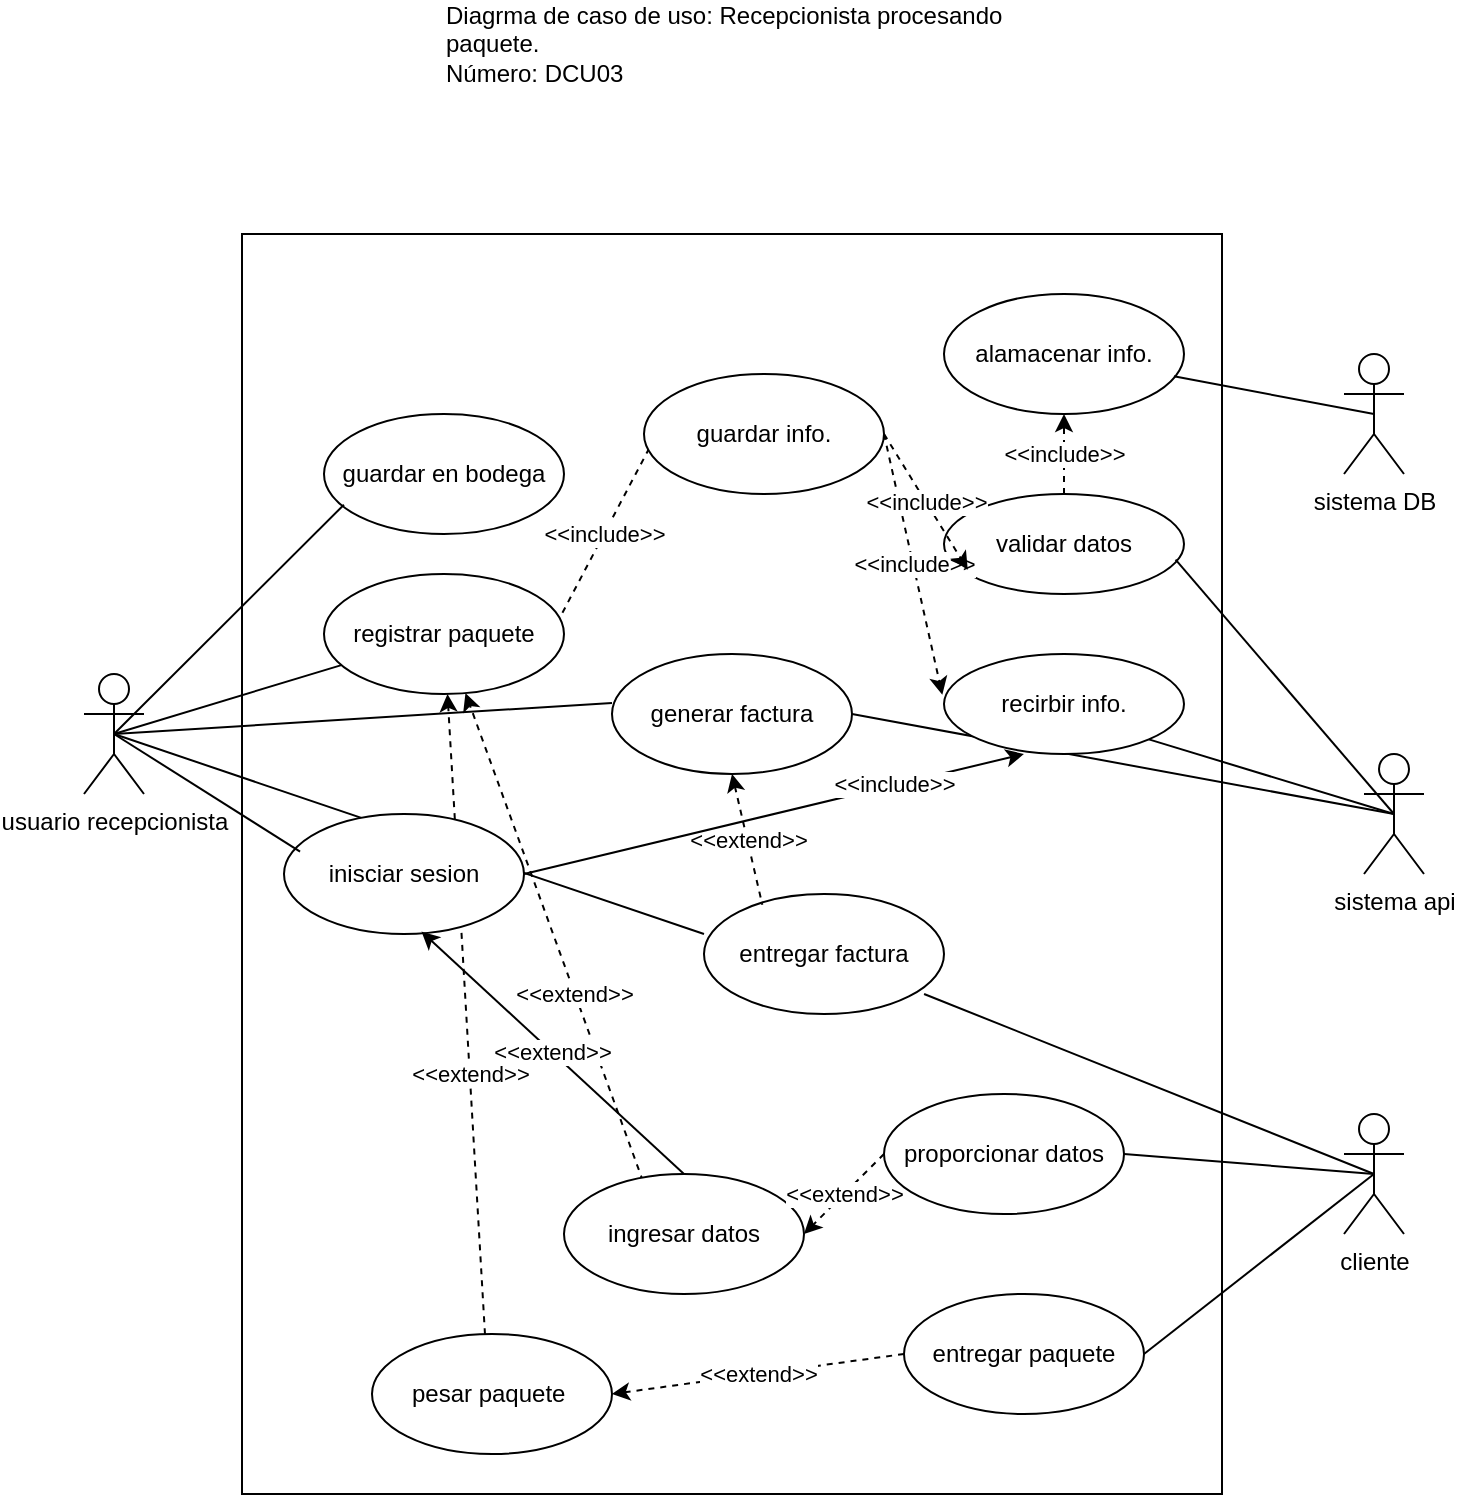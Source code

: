 <mxfile version="24.1.0" type="device">
  <diagram name="Página-1" id="EXphGmuYx8PSNwQGMPeE">
    <mxGraphModel dx="1050" dy="629" grid="1" gridSize="10" guides="1" tooltips="1" connect="1" arrows="1" fold="1" page="1" pageScale="1" pageWidth="827" pageHeight="1169" math="0" shadow="0">
      <root>
        <mxCell id="0" />
        <mxCell id="1" parent="0" />
        <mxCell id="4eiTz1GaAtA8JUbTIMj9-1" value="Diagrma de caso de uso: Recepcionista procesando paquete.&lt;br&gt;Número: DCU03" style="text;html=1;align=left;verticalAlign=middle;whiteSpace=wrap;rounded=0;" vertex="1" parent="1">
          <mxGeometry x="269" y="50" width="290" height="30" as="geometry" />
        </mxCell>
        <mxCell id="4eiTz1GaAtA8JUbTIMj9-2" value="" style="rounded=0;whiteSpace=wrap;html=1;" vertex="1" parent="1">
          <mxGeometry x="169" y="160" width="490" height="630" as="geometry" />
        </mxCell>
        <mxCell id="4eiTz1GaAtA8JUbTIMj9-16" style="rounded=0;orthogonalLoop=1;jettySize=auto;html=1;exitX=0.5;exitY=0.5;exitDx=0;exitDy=0;exitPerimeter=0;endArrow=none;endFill=0;" edge="1" parent="1" source="4eiTz1GaAtA8JUbTIMj9-3" target="4eiTz1GaAtA8JUbTIMj9-10">
          <mxGeometry relative="1" as="geometry" />
        </mxCell>
        <mxCell id="4eiTz1GaAtA8JUbTIMj9-3" value="usuario recepcionista" style="shape=umlActor;verticalLabelPosition=bottom;verticalAlign=top;html=1;outlineConnect=0;" vertex="1" parent="1">
          <mxGeometry x="90" y="380" width="30" height="60" as="geometry" />
        </mxCell>
        <mxCell id="4eiTz1GaAtA8JUbTIMj9-36" style="rounded=0;orthogonalLoop=1;jettySize=auto;html=1;exitX=0.5;exitY=0.5;exitDx=0;exitDy=0;exitPerimeter=0;entryX=1;entryY=1;entryDx=0;entryDy=0;endArrow=none;endFill=0;" edge="1" parent="1" source="4eiTz1GaAtA8JUbTIMj9-6" target="4eiTz1GaAtA8JUbTIMj9-31">
          <mxGeometry relative="1" as="geometry" />
        </mxCell>
        <mxCell id="4eiTz1GaAtA8JUbTIMj9-41" style="rounded=0;orthogonalLoop=1;jettySize=auto;html=1;exitX=0.5;exitY=0.5;exitDx=0;exitDy=0;exitPerimeter=0;entryX=1;entryY=0.5;entryDx=0;entryDy=0;endArrow=none;endFill=0;" edge="1" parent="1" source="4eiTz1GaAtA8JUbTIMj9-6" target="4eiTz1GaAtA8JUbTIMj9-12">
          <mxGeometry relative="1" as="geometry" />
        </mxCell>
        <mxCell id="4eiTz1GaAtA8JUbTIMj9-6" value="sistema api" style="shape=umlActor;verticalLabelPosition=bottom;verticalAlign=top;html=1;outlineConnect=0;" vertex="1" parent="1">
          <mxGeometry x="730" y="420" width="30" height="60" as="geometry" />
        </mxCell>
        <mxCell id="4eiTz1GaAtA8JUbTIMj9-7" value="sistema DB" style="shape=umlActor;verticalLabelPosition=bottom;verticalAlign=top;html=1;outlineConnect=0;" vertex="1" parent="1">
          <mxGeometry x="720" y="220" width="30" height="60" as="geometry" />
        </mxCell>
        <mxCell id="4eiTz1GaAtA8JUbTIMj9-23" style="rounded=0;orthogonalLoop=1;jettySize=auto;html=1;exitX=0.5;exitY=0.5;exitDx=0;exitDy=0;exitPerimeter=0;entryX=1;entryY=0.5;entryDx=0;entryDy=0;endArrow=none;endFill=0;" edge="1" parent="1" source="4eiTz1GaAtA8JUbTIMj9-8" target="4eiTz1GaAtA8JUbTIMj9-21">
          <mxGeometry relative="1" as="geometry" />
        </mxCell>
        <mxCell id="4eiTz1GaAtA8JUbTIMj9-24" style="rounded=0;orthogonalLoop=1;jettySize=auto;html=1;exitX=0.5;exitY=0.5;exitDx=0;exitDy=0;exitPerimeter=0;entryX=1;entryY=0.5;entryDx=0;entryDy=0;endArrow=none;endFill=0;" edge="1" parent="1" source="4eiTz1GaAtA8JUbTIMj9-8" target="4eiTz1GaAtA8JUbTIMj9-13">
          <mxGeometry relative="1" as="geometry" />
        </mxCell>
        <mxCell id="4eiTz1GaAtA8JUbTIMj9-8" value="cliente" style="shape=umlActor;verticalLabelPosition=bottom;verticalAlign=top;html=1;outlineConnect=0;" vertex="1" parent="1">
          <mxGeometry x="720" y="600" width="30" height="60" as="geometry" />
        </mxCell>
        <mxCell id="4eiTz1GaAtA8JUbTIMj9-37" value="&amp;lt;&amp;lt;include&amp;gt;&amp;gt;" style="rounded=0;orthogonalLoop=1;jettySize=auto;html=1;exitX=1;exitY=1;exitDx=0;exitDy=0;entryX=0;entryY=0;entryDx=0;entryDy=0;dashed=1;" edge="1" parent="1" source="4eiTz1GaAtA8JUbTIMj9-10" target="4eiTz1GaAtA8JUbTIMj9-33">
          <mxGeometry relative="1" as="geometry" />
        </mxCell>
        <mxCell id="4eiTz1GaAtA8JUbTIMj9-10" value="registrar paquete" style="ellipse;whiteSpace=wrap;html=1;" vertex="1" parent="1">
          <mxGeometry x="210" y="330" width="120" height="60" as="geometry" />
        </mxCell>
        <mxCell id="4eiTz1GaAtA8JUbTIMj9-19" value="&amp;lt;&amp;lt;extend&amp;gt;&amp;gt;" style="rounded=0;orthogonalLoop=1;jettySize=auto;html=1;exitX=0.5;exitY=1;exitDx=0;exitDy=0;dashed=1;" edge="1" parent="1" source="4eiTz1GaAtA8JUbTIMj9-11" target="4eiTz1GaAtA8JUbTIMj9-10">
          <mxGeometry relative="1" as="geometry" />
        </mxCell>
        <mxCell id="4eiTz1GaAtA8JUbTIMj9-11" value="pesar paquete&amp;nbsp;" style="ellipse;whiteSpace=wrap;html=1;" vertex="1" parent="1">
          <mxGeometry x="234" y="710" width="120" height="60" as="geometry" />
        </mxCell>
        <mxCell id="4eiTz1GaAtA8JUbTIMj9-12" value="generar factura" style="ellipse;whiteSpace=wrap;html=1;" vertex="1" parent="1">
          <mxGeometry x="354" y="370" width="120" height="60" as="geometry" />
        </mxCell>
        <mxCell id="4eiTz1GaAtA8JUbTIMj9-25" value="&amp;lt;&amp;lt;extend&amp;gt;&amp;gt;" style="rounded=0;orthogonalLoop=1;jettySize=auto;html=1;exitX=0;exitY=0.5;exitDx=0;exitDy=0;entryX=1;entryY=0.5;entryDx=0;entryDy=0;dashed=1;" edge="1" parent="1" source="4eiTz1GaAtA8JUbTIMj9-13" target="4eiTz1GaAtA8JUbTIMj9-11">
          <mxGeometry relative="1" as="geometry" />
        </mxCell>
        <mxCell id="4eiTz1GaAtA8JUbTIMj9-13" value="entregar paquete" style="ellipse;whiteSpace=wrap;html=1;" vertex="1" parent="1">
          <mxGeometry x="500" y="690" width="120" height="60" as="geometry" />
        </mxCell>
        <mxCell id="4eiTz1GaAtA8JUbTIMj9-14" value="guardar en bodega" style="ellipse;whiteSpace=wrap;html=1;" vertex="1" parent="1">
          <mxGeometry x="210" y="250" width="120" height="60" as="geometry" />
        </mxCell>
        <mxCell id="4eiTz1GaAtA8JUbTIMj9-18" value="&amp;lt;&amp;lt;extend&amp;gt;&amp;gt;" style="rounded=0;orthogonalLoop=1;jettySize=auto;html=1;exitX=0.5;exitY=1;exitDx=0;exitDy=0;dashed=1;" edge="1" parent="1" source="4eiTz1GaAtA8JUbTIMj9-15" target="4eiTz1GaAtA8JUbTIMj9-10">
          <mxGeometry relative="1" as="geometry" />
        </mxCell>
        <mxCell id="4eiTz1GaAtA8JUbTIMj9-15" value="ingresar datos" style="ellipse;whiteSpace=wrap;html=1;" vertex="1" parent="1">
          <mxGeometry x="330" y="630" width="120" height="60" as="geometry" />
        </mxCell>
        <mxCell id="4eiTz1GaAtA8JUbTIMj9-17" style="rounded=0;orthogonalLoop=1;jettySize=auto;html=1;exitX=0.5;exitY=0.5;exitDx=0;exitDy=0;exitPerimeter=0;entryX=0.083;entryY=0.756;entryDx=0;entryDy=0;entryPerimeter=0;endArrow=none;endFill=0;" edge="1" parent="1" source="4eiTz1GaAtA8JUbTIMj9-3" target="4eiTz1GaAtA8JUbTIMj9-14">
          <mxGeometry relative="1" as="geometry" />
        </mxCell>
        <mxCell id="4eiTz1GaAtA8JUbTIMj9-20" style="rounded=0;orthogonalLoop=1;jettySize=auto;html=1;exitX=0.5;exitY=0.5;exitDx=0;exitDy=0;exitPerimeter=0;entryX=0;entryY=0.408;entryDx=0;entryDy=0;entryPerimeter=0;endArrow=none;endFill=0;" edge="1" parent="1" source="4eiTz1GaAtA8JUbTIMj9-3" target="4eiTz1GaAtA8JUbTIMj9-12">
          <mxGeometry relative="1" as="geometry" />
        </mxCell>
        <mxCell id="4eiTz1GaAtA8JUbTIMj9-22" value="&amp;lt;&amp;lt;extend&amp;gt;&amp;gt;" style="rounded=0;orthogonalLoop=1;jettySize=auto;html=1;exitX=0;exitY=0.5;exitDx=0;exitDy=0;entryX=1;entryY=0.5;entryDx=0;entryDy=0;dashed=1;" edge="1" parent="1" source="4eiTz1GaAtA8JUbTIMj9-21" target="4eiTz1GaAtA8JUbTIMj9-15">
          <mxGeometry relative="1" as="geometry" />
        </mxCell>
        <mxCell id="4eiTz1GaAtA8JUbTIMj9-21" value="proporcionar datos" style="ellipse;whiteSpace=wrap;html=1;" vertex="1" parent="1">
          <mxGeometry x="490" y="590" width="120" height="60" as="geometry" />
        </mxCell>
        <mxCell id="4eiTz1GaAtA8JUbTIMj9-28" value="alamacenar info." style="ellipse;whiteSpace=wrap;html=1;" vertex="1" parent="1">
          <mxGeometry x="520" y="190" width="120" height="60" as="geometry" />
        </mxCell>
        <mxCell id="4eiTz1GaAtA8JUbTIMj9-38" value="&amp;lt;&amp;lt;include&amp;gt;&amp;gt;" style="rounded=0;orthogonalLoop=1;jettySize=auto;html=1;exitX=0.5;exitY=0;exitDx=0;exitDy=0;entryX=0.5;entryY=1;entryDx=0;entryDy=0;dashed=1;" edge="1" parent="1" source="4eiTz1GaAtA8JUbTIMj9-30" target="4eiTz1GaAtA8JUbTIMj9-28">
          <mxGeometry relative="1" as="geometry" />
        </mxCell>
        <mxCell id="4eiTz1GaAtA8JUbTIMj9-30" value="validar datos" style="ellipse;whiteSpace=wrap;html=1;" vertex="1" parent="1">
          <mxGeometry x="520" y="290" width="120" height="50" as="geometry" />
        </mxCell>
        <mxCell id="4eiTz1GaAtA8JUbTIMj9-31" value="recirbir info." style="ellipse;whiteSpace=wrap;html=1;" vertex="1" parent="1">
          <mxGeometry x="520" y="370" width="120" height="50" as="geometry" />
        </mxCell>
        <mxCell id="4eiTz1GaAtA8JUbTIMj9-32" value="entregar factura" style="ellipse;whiteSpace=wrap;html=1;" vertex="1" parent="1">
          <mxGeometry x="400" y="490" width="120" height="60" as="geometry" />
        </mxCell>
        <mxCell id="4eiTz1GaAtA8JUbTIMj9-33" value="guardar info." style="ellipse;whiteSpace=wrap;html=1;" vertex="1" parent="1">
          <mxGeometry x="370" y="230" width="120" height="60" as="geometry" />
        </mxCell>
        <mxCell id="4eiTz1GaAtA8JUbTIMj9-34" style="rounded=0;orthogonalLoop=1;jettySize=auto;html=1;exitX=0.5;exitY=0.5;exitDx=0;exitDy=0;exitPerimeter=0;entryX=0.958;entryY=0.686;entryDx=0;entryDy=0;entryPerimeter=0;endArrow=none;endFill=0;" edge="1" parent="1" source="4eiTz1GaAtA8JUbTIMj9-7" target="4eiTz1GaAtA8JUbTIMj9-28">
          <mxGeometry relative="1" as="geometry" />
        </mxCell>
        <mxCell id="4eiTz1GaAtA8JUbTIMj9-35" style="rounded=0;orthogonalLoop=1;jettySize=auto;html=1;exitX=0.5;exitY=0.5;exitDx=0;exitDy=0;exitPerimeter=0;entryX=0.965;entryY=0.657;entryDx=0;entryDy=0;entryPerimeter=0;endArrow=none;endFill=0;" edge="1" parent="1" source="4eiTz1GaAtA8JUbTIMj9-6" target="4eiTz1GaAtA8JUbTIMj9-30">
          <mxGeometry relative="1" as="geometry" />
        </mxCell>
        <mxCell id="4eiTz1GaAtA8JUbTIMj9-39" value="&amp;lt;&amp;lt;include&amp;gt;&amp;gt;" style="rounded=0;orthogonalLoop=1;jettySize=auto;html=1;exitX=1;exitY=0.5;exitDx=0;exitDy=0;entryX=-0.007;entryY=0.407;entryDx=0;entryDy=0;entryPerimeter=0;dashed=1;" edge="1" parent="1" source="4eiTz1GaAtA8JUbTIMj9-33" target="4eiTz1GaAtA8JUbTIMj9-31">
          <mxGeometry relative="1" as="geometry" />
        </mxCell>
        <mxCell id="4eiTz1GaAtA8JUbTIMj9-40" value="&amp;lt;&amp;lt;include&amp;gt;&amp;gt;" style="rounded=0;orthogonalLoop=1;jettySize=auto;html=1;exitX=1;exitY=0.5;exitDx=0;exitDy=0;entryX=0.099;entryY=0.757;entryDx=0;entryDy=0;entryPerimeter=0;dashed=1;" edge="1" parent="1" source="4eiTz1GaAtA8JUbTIMj9-33" target="4eiTz1GaAtA8JUbTIMj9-30">
          <mxGeometry relative="1" as="geometry" />
        </mxCell>
        <mxCell id="4eiTz1GaAtA8JUbTIMj9-42" style="rounded=0;orthogonalLoop=1;jettySize=auto;html=1;exitX=0.5;exitY=0.5;exitDx=0;exitDy=0;exitPerimeter=0;entryX=0;entryY=0.333;entryDx=0;entryDy=0;entryPerimeter=0;endArrow=none;endFill=0;" edge="1" parent="1" source="4eiTz1GaAtA8JUbTIMj9-3" target="4eiTz1GaAtA8JUbTIMj9-32">
          <mxGeometry relative="1" as="geometry" />
        </mxCell>
        <mxCell id="4eiTz1GaAtA8JUbTIMj9-43" style="rounded=0;orthogonalLoop=1;jettySize=auto;html=1;exitX=0.5;exitY=0.5;exitDx=0;exitDy=0;exitPerimeter=0;entryX=0.917;entryY=0.833;entryDx=0;entryDy=0;entryPerimeter=0;endArrow=none;endFill=0;" edge="1" parent="1" source="4eiTz1GaAtA8JUbTIMj9-8" target="4eiTz1GaAtA8JUbTIMj9-32">
          <mxGeometry relative="1" as="geometry" />
        </mxCell>
        <mxCell id="4eiTz1GaAtA8JUbTIMj9-44" value="&amp;lt;&amp;lt;extend&amp;gt;&amp;gt;" style="rounded=0;orthogonalLoop=1;jettySize=auto;html=1;exitX=0.5;exitY=1;exitDx=0;exitDy=0;entryX=0.243;entryY=0.089;entryDx=0;entryDy=0;entryPerimeter=0;endArrow=none;endFill=0;startArrow=classic;startFill=1;dashed=1;" edge="1" parent="1" source="4eiTz1GaAtA8JUbTIMj9-12" target="4eiTz1GaAtA8JUbTIMj9-32">
          <mxGeometry relative="1" as="geometry" />
        </mxCell>
        <mxCell id="4eiTz1GaAtA8JUbTIMj9-46" value="inisciar sesion" style="ellipse;whiteSpace=wrap;html=1;" vertex="1" parent="1">
          <mxGeometry x="190" y="450" width="120" height="60" as="geometry" />
        </mxCell>
        <mxCell id="4eiTz1GaAtA8JUbTIMj9-47" style="rounded=0;orthogonalLoop=1;jettySize=auto;html=1;exitX=0.5;exitY=0.5;exitDx=0;exitDy=0;exitPerimeter=0;entryX=0.067;entryY=0.313;entryDx=0;entryDy=0;entryPerimeter=0;endArrow=none;endFill=0;" edge="1" parent="1" source="4eiTz1GaAtA8JUbTIMj9-3" target="4eiTz1GaAtA8JUbTIMj9-46">
          <mxGeometry relative="1" as="geometry" />
        </mxCell>
        <mxCell id="4eiTz1GaAtA8JUbTIMj9-48" value="&amp;lt;&amp;lt;extend&amp;gt;&amp;gt;" style="rounded=0;orthogonalLoop=1;jettySize=auto;html=1;exitX=0.5;exitY=0;exitDx=0;exitDy=0;entryX=0.573;entryY=0.98;entryDx=0;entryDy=0;entryPerimeter=0;" edge="1" parent="1" source="4eiTz1GaAtA8JUbTIMj9-15" target="4eiTz1GaAtA8JUbTIMj9-46">
          <mxGeometry relative="1" as="geometry" />
        </mxCell>
        <mxCell id="4eiTz1GaAtA8JUbTIMj9-49" style="rounded=0;orthogonalLoop=1;jettySize=auto;html=1;exitX=1;exitY=0.5;exitDx=0;exitDy=0;entryX=0.333;entryY=1;entryDx=0;entryDy=0;entryPerimeter=0;" edge="1" parent="1" source="4eiTz1GaAtA8JUbTIMj9-46" target="4eiTz1GaAtA8JUbTIMj9-31">
          <mxGeometry relative="1" as="geometry" />
        </mxCell>
        <mxCell id="4eiTz1GaAtA8JUbTIMj9-50" value="&amp;lt;&amp;lt;include&amp;gt;&amp;gt;" style="edgeLabel;html=1;align=center;verticalAlign=middle;resizable=0;points=[];" vertex="1" connectable="0" parent="4eiTz1GaAtA8JUbTIMj9-49">
          <mxGeometry x="0.48" y="1" relative="1" as="geometry">
            <mxPoint as="offset" />
          </mxGeometry>
        </mxCell>
      </root>
    </mxGraphModel>
  </diagram>
</mxfile>
